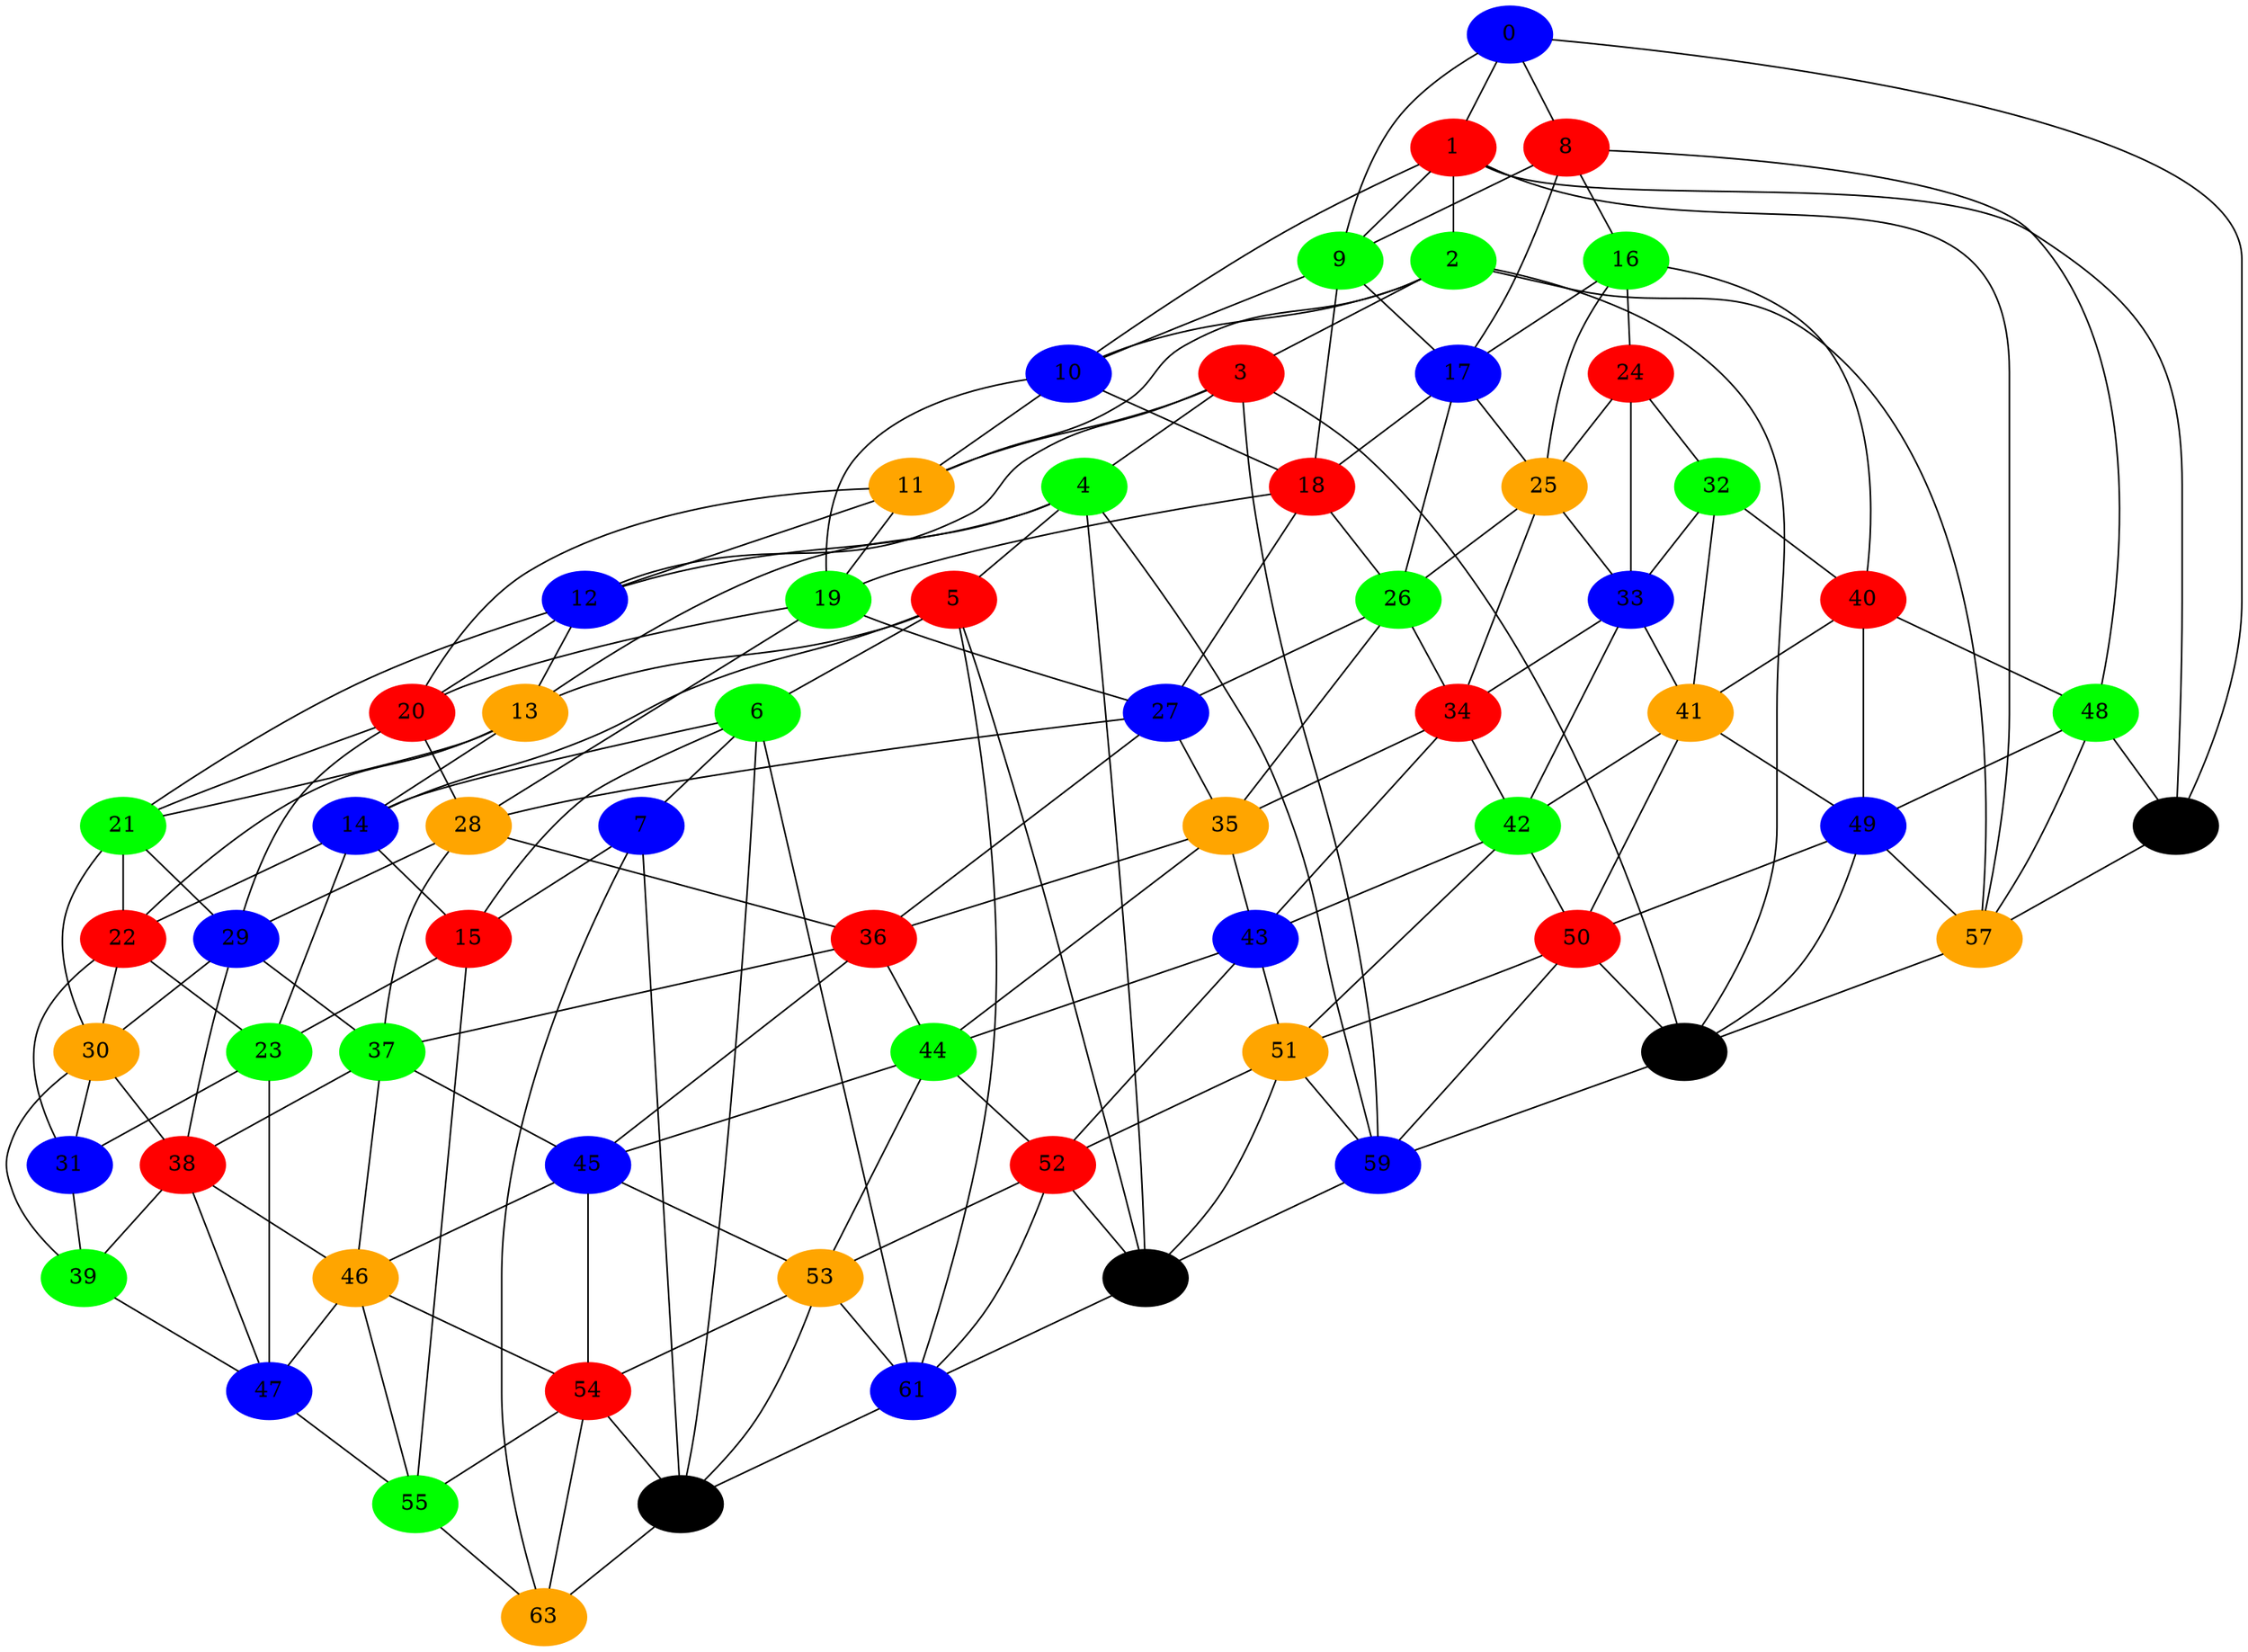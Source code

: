 graph one
{
0 -- 1;
0 -- 8;
0 -- 9;
0 -- 56;
1 -- 2;
1 -- 9;
1 -- 10;
1 -- 56;
1 -- 57;
2 -- 3;
2 -- 10;
2 -- 11;
2 -- 57;
2 -- 58;
3 -- 4;
3 -- 11;
3 -- 12;
3 -- 58;
3 -- 59;
4 -- 5;
4 -- 12;
4 -- 13;
4 -- 59;
4 -- 60;
5 -- 6;
5 -- 13;
5 -- 14;
5 -- 60;
5 -- 61;
6 -- 7;
6 -- 14;
6 -- 15;
6 -- 61;
6 -- 62;
7 -- 15;
7 -- 62;
7 -- 63;
8 -- 9;
8 -- 16;
8 -- 17;
8 -- 48;
9 -- 10;
9 -- 17;
9 -- 18;
10 -- 11;
10 -- 18;
10 -- 19;
11 -- 12;
11 -- 19;
11 -- 20;
12 -- 13;
12 -- 20;
12 -- 21;
13 -- 14;
13 -- 21;
13 -- 22;
14 -- 15;
14 -- 22;
14 -- 23;
15 -- 23;
15 -- 55;
16 -- 17;
16 -- 24;
16 -- 25;
16 -- 40;
17 -- 18;
17 -- 25;
17 -- 26;
18 -- 19;
18 -- 26;
18 -- 27;
19 -- 20;
19 -- 27;
19 -- 28;
20 -- 21;
20 -- 28;
20 -- 29;
21 -- 22;
21 -- 29;
21 -- 30;
22 -- 23;
22 -- 30;
22 -- 31;
23 -- 31;
23 -- 47;
24 -- 25;
24 -- 32;
24 -- 33;
25 -- 26;
25 -- 33;
25 -- 34;
26 -- 27;
26 -- 34;
26 -- 35;
27 -- 28;
27 -- 35;
27 -- 36;
28 -- 29;
28 -- 36;
28 -- 37;
29 -- 30;
29 -- 37;
29 -- 38;
30 -- 31;
30 -- 38;
30 -- 39;
31 -- 39;
32 -- 33;
32 -- 40;
32 -- 41;
33 -- 34;
33 -- 41;
33 -- 42;
34 -- 35;
34 -- 42;
34 -- 43;
35 -- 36;
35 -- 43;
35 -- 44;
36 -- 37;
36 -- 44;
36 -- 45;
37 -- 38;
37 -- 45;
37 -- 46;
38 -- 39;
38 -- 46;
38 -- 47;
39 -- 47;
40 -- 41;
40 -- 48;
40 -- 49;
41 -- 42;
41 -- 49;
41 -- 50;
42 -- 43;
42 -- 50;
42 -- 51;
43 -- 44;
43 -- 51;
43 -- 52;
44 -- 45;
44 -- 52;
44 -- 53;
45 -- 46;
45 -- 53;
45 -- 54;
46 -- 47;
46 -- 54;
46 -- 55;
47 -- 55;
48 -- 49;
48 -- 56;
48 -- 57;
49 -- 50;
49 -- 57;
49 -- 58;
50 -- 51;
50 -- 58;
50 -- 59;
51 -- 52;
51 -- 59;
51 -- 60;
52 -- 53;
52 -- 60;
52 -- 61;
53 -- 54;
53 -- 61;
53 -- 62;
54 -- 55;
54 -- 62;
54 -- 63;
55 -- 63;
56 -- 57;
57 -- 58;
58 -- 59;
59 -- 60;
60 -- 61;
61 -- 62;
62 -- 63;
0  [color = blue , style = filled] ;
1  [color = red , style = filled] ;
2  [color = green , style = filled] ;
3  [color = red , style = filled] ;
4  [color = green , style = filled] ;
5  [color = red , style = filled] ;
6  [color = green , style = filled] ;
7  [color = blue , style = filled] ;
8  [color = red , style = filled] ;
9  [color = green , style = filled] ;
10  [color = blue , style = filled] ;
11  [color = orange , style = filled] ;
12  [color = blue , style = filled] ;
13  [color = orange , style = filled] ;
14  [color = blue , style = filled] ;
15  [color = red , style = filled] ;
16  [color = green , style = filled] ;
17  [color = blue , style = filled] ;
18  [color = red , style = filled] ;
19  [color = green , style = filled] ;
20  [color = red , style = filled] ;
21  [color = green , style = filled] ;
22  [color = red , style = filled] ;
23  [color = green , style = filled] ;
24  [color = red , style = filled] ;
25  [color = orange , style = filled] ;
26  [color = green , style = filled] ;
27  [color = blue , style = filled] ;
28  [color = orange , style = filled] ;
29  [color = blue , style = filled] ;
30  [color = orange , style = filled] ;
31  [color = blue , style = filled] ;
32  [color = green , style = filled] ;
33  [color = blue , style = filled] ;
34  [color = red , style = filled] ;
35  [color = orange , style = filled] ;
36  [color = red , style = filled] ;
37  [color = green , style = filled] ;
38  [color = red , style = filled] ;
39  [color = green , style = filled] ;
40  [color = red , style = filled] ;
41  [color = orange , style = filled] ;
42  [color = green , style = filled] ;
43  [color = blue , style = filled] ;
44  [color = green , style = filled] ;
45  [color = blue , style = filled] ;
46  [color = orange , style = filled] ;
47  [color = blue , style = filled] ;
48  [color = green , style = filled] ;
49  [color = blue , style = filled] ;
50  [color = red , style = filled] ;
51  [color = orange , style = filled] ;
52  [color = red , style = filled] ;
53  [color = orange , style = filled] ;
54  [color = red , style = filled] ;
55  [color = green , style = filled] ;
56  [color = black , style = filled] ;
57  [color = orange , style = filled] ;
58  [color = black , style = filled] ;
59  [color = blue , style = filled] ;
60  [color = black , style = filled] ;
61  [color = blue , style = filled] ;
62  [color = black , style = filled] ;
63  [color = orange , style = filled] ;
}
